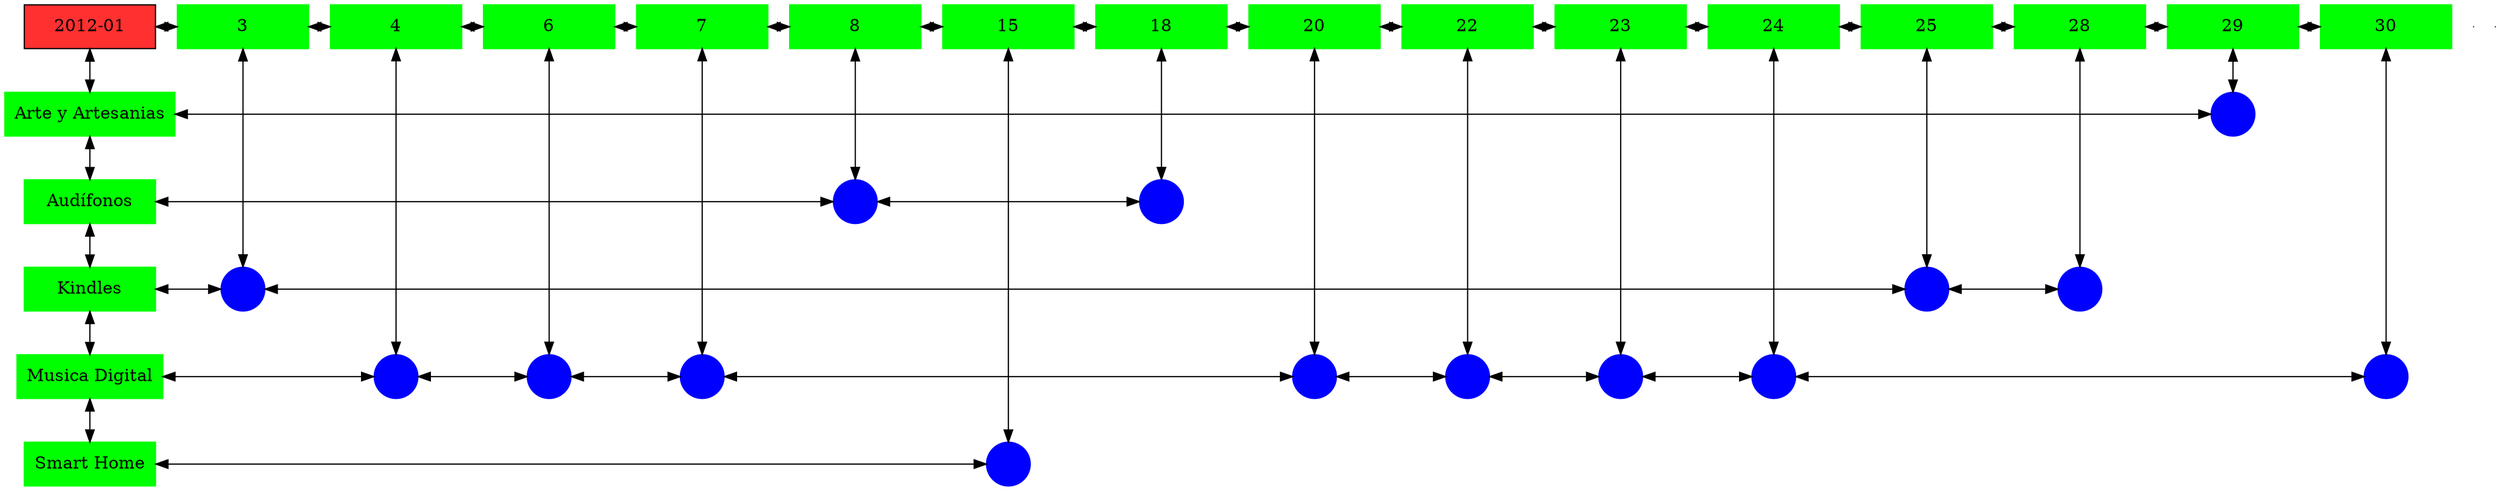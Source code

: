digraph G{
node[shape="box"];
nodeMt[ label = "2012-01", width = 1.5, style = filled, fillcolor = firebrick1, group = 1 ];
e0[ shape = point, width = 0 ];
e1[ shape = point, width = 0 ];
node0xc0020bfc70[label="3",color=green,style =filled,width = 1.5 group=3];
nodeMt->node0xc0020bfc70[dir="both"];
{rank=same;nodeMt;node0xc0020bfc70;}
node0xc0022bdc70[label="4",color=green,style =filled,width = 1.5 group=4];
node0xc0020bfc70->node0xc0022bdc70[dir="both"];
{rank=same;node0xc0020bfc70;node0xc0022bdc70;}
node0xc002294550[label="6",color=green,style =filled,width = 1.5 group=6];
node0xc0022bdc70->node0xc002294550[dir="both"];
{rank=same;node0xc0022bdc70;node0xc002294550;}
node0xc00224d040[label="7",color=green,style =filled,width = 1.5 group=7];
node0xc002294550->node0xc00224d040[dir="both"];
{rank=same;node0xc002294550;node0xc00224d040;}
node0xc00225ccd0[label="8",color=green,style =filled,width = 1.5 group=8];
node0xc00224d040->node0xc00225ccd0[dir="both"];
{rank=same;node0xc00224d040;node0xc00225ccd0;}
node0xc0022ccb90[label="15",color=green,style =filled,width = 1.5 group=15];
node0xc00225ccd0->node0xc0022ccb90[dir="both"];
{rank=same;node0xc00225ccd0;node0xc0022ccb90;}
node0xc0022f6aa0[label="18",color=green,style =filled,width = 1.5 group=18];
node0xc0022ccb90->node0xc0022f6aa0[dir="both"];
{rank=same;node0xc0022ccb90;node0xc0022f6aa0;}
node0xc001f2d6d0[label="20",color=green,style =filled,width = 1.5 group=20];
node0xc0022f6aa0->node0xc001f2d6d0[dir="both"];
{rank=same;node0xc0022f6aa0;node0xc001f2d6d0;}
node0xc001e465f0[label="22",color=green,style =filled,width = 1.5 group=22];
node0xc001f2d6d0->node0xc001e465f0[dir="both"];
{rank=same;node0xc001f2d6d0;node0xc001e465f0;}
node0xc002103680[label="23",color=green,style =filled,width = 1.5 group=23];
node0xc001e465f0->node0xc002103680[dir="both"];
{rank=same;node0xc001e465f0;node0xc002103680;}
node0xc002309130[label="24",color=green,style =filled,width = 1.5 group=24];
node0xc002103680->node0xc002309130[dir="both"];
{rank=same;node0xc002103680;node0xc002309130;}
node0xc0021fc000[label="25",color=green,style =filled,width = 1.5 group=25];
node0xc002309130->node0xc0021fc000[dir="both"];
{rank=same;node0xc002309130;node0xc0021fc000;}
node0xc001fdf6d0[label="28",color=green,style =filled,width = 1.5 group=28];
node0xc0021fc000->node0xc001fdf6d0[dir="both"];
{rank=same;node0xc0021fc000;node0xc001fdf6d0;}
node0xc0020e1ea0[label="29",color=green,style =filled,width = 1.5 group=29];
node0xc001fdf6d0->node0xc0020e1ea0[dir="both"];
{rank=same;node0xc001fdf6d0;node0xc0020e1ea0;}
node0xc0022e5540[label="30",color=green,style =filled,width = 1.5 group=30];
node0xc0020e1ea0->node0xc0022e5540[dir="both"];
{rank=same;node0xc0020e1ea0;node0xc0022e5540;}
node0xc0020e1e50[label="Arte y Artesanias",color=green,style =filled width = 1.5 group=1];
node0xc0020eaf00[label="",color=blue,style =filled, width = 0.5 group=29 shape=circle];
node0xc0020e1e50->node0xc0020eaf00[dir="both"];
{rank=same;node0xc0020e1e50;node0xc0020eaf00;}
node0xc00225cc80[label="Audífonos",color=green,style =filled width = 1.5 group=1];
node0xc002259000[label="",color=blue,style =filled, width = 0.5 group=8 shape=circle];
node0xc00225cc80->node0xc002259000[dir="both"];
{rank=same;node0xc00225cc80;node0xc002259000;}
node0xc0022f1180[label="",color=blue,style =filled, width = 0.5 group=18 shape=circle];
node0xc002259000->node0xc0022f1180[dir="both"];
{rank=same;node0xc0022f1180;node0xc002259000;}
node0xc001fdf680[label="Kindles",color=green,style =filled width = 1.5 group=1];
node0xc0020bdb80[label="",color=blue,style =filled, width = 0.5 group=3 shape=circle];
node0xc001fdf680->node0xc0020bdb80[dir="both"];
{rank=same;node0xc001fdf680;node0xc0020bdb80;}
node0xc0021ebc00[label="",color=blue,style =filled, width = 0.5 group=25 shape=circle];
node0xc0020bdb80->node0xc0021ebc00[dir="both"];
{rank=same;node0xc0021ebc00;node0xc0020bdb80;}
node0xc001fdd280[label="",color=blue,style =filled, width = 0.5 group=28 shape=circle];
node0xc0021ebc00->node0xc001fdd280[dir="both"];
{rank=same;node0xc001fdd280;node0xc0021ebc00;}
node0xc001e465a0[label="Musica Digital",color=green,style =filled width = 1.5 group=1];
node0xc0022c6b80[label="",color=blue,style =filled, width = 0.5 group=4 shape=circle];
node0xc001e465a0->node0xc0022c6b80[dir="both"];
{rank=same;node0xc001e465a0;node0xc0022c6b80;}
node0xc002287f80[label="",color=blue,style =filled, width = 0.5 group=6 shape=circle];
node0xc0022c6b80->node0xc002287f80[dir="both"];
{rank=same;node0xc002287f80;node0xc0022c6b80;}
node0xc002247880[label="",color=blue,style =filled, width = 0.5 group=7 shape=circle];
node0xc002287f80->node0xc002247880[dir="both"];
{rank=same;node0xc002247880;node0xc002287f80;}
node0xc001f29400[label="",color=blue,style =filled, width = 0.5 group=20 shape=circle];
node0xc002247880->node0xc001f29400[dir="both"];
{rank=same;node0xc001f29400;node0xc002247880;}
node0xc001e44580[label="",color=blue,style =filled, width = 0.5 group=22 shape=circle];
node0xc001f29400->node0xc001e44580[dir="both"];
{rank=same;node0xc001e44580;node0xc001f29400;}
node0xc0020ffa80[label="",color=blue,style =filled, width = 0.5 group=23 shape=circle];
node0xc001e44580->node0xc0020ffa80[dir="both"];
{rank=same;node0xc0020ffa80;node0xc001e44580;}
node0xc002305500[label="",color=blue,style =filled, width = 0.5 group=24 shape=circle];
node0xc0020ffa80->node0xc002305500[dir="both"];
{rank=same;node0xc002305500;node0xc0020ffa80;}
node0xc0022dde80[label="",color=blue,style =filled, width = 0.5 group=30 shape=circle];
node0xc002305500->node0xc0022dde80[dir="both"];
{rank=same;node0xc0022dde80;node0xc002305500;}
node0xc0022ccb40[label="Smart Home",color=green,style =filled width = 1.5 group=1];
node0xc0022c7880[label="",color=blue,style =filled, width = 0.5 group=15 shape=circle];
node0xc0022ccb40->node0xc0022c7880[dir="both"];
{rank=same;node0xc0022ccb40;node0xc0022c7880;}
node0xc0020bfc70->node0xc0020bdb80[dir="both"];
node0xc0022bdc70->node0xc0022c6b80[dir="both"];
node0xc002294550->node0xc002287f80[dir="both"];
node0xc00224d040->node0xc002247880[dir="both"];
node0xc00225ccd0->node0xc002259000[dir="both"];
node0xc0022ccb90->node0xc0022c7880[dir="both"];
node0xc0022f6aa0->node0xc0022f1180[dir="both"];
node0xc001f2d6d0->node0xc001f29400[dir="both"];
node0xc001e465f0->node0xc001e44580[dir="both"];
node0xc002103680->node0xc0020ffa80[dir="both"];
node0xc002309130->node0xc002305500[dir="both"];
node0xc0021fc000->node0xc0021ebc00[dir="both"];
node0xc001fdf6d0->node0xc001fdd280[dir="both"];
node0xc0020e1ea0->node0xc0020eaf00[dir="both"];
node0xc0022e5540->node0xc0022dde80[dir="both"];
nodeMt->node0xc0020e1e50[dir="both"];
node0xc0020e1e50->node0xc00225cc80[dir="both"];
node0xc00225cc80->node0xc001fdf680[dir="both"];
node0xc001fdf680->node0xc001e465a0[dir="both"];
node0xc001e465a0->node0xc0022ccb40[dir="both"];
}
